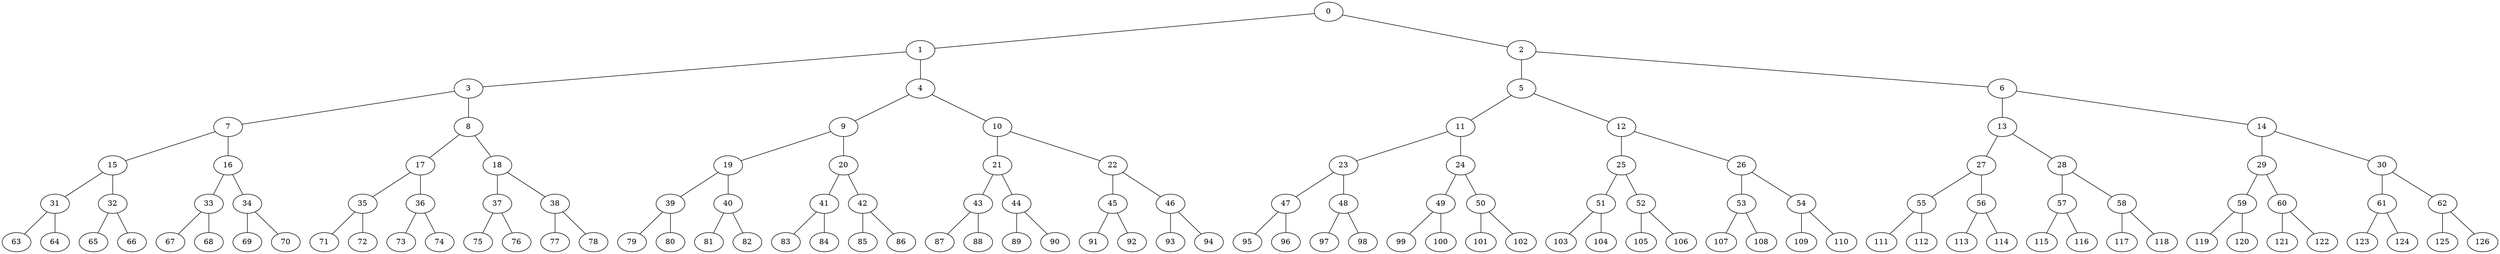 strict graph  {
0 [wins="[(7, 4), (-3, 6), (7, 6)]"];
1 [wins="[(7, 4)]"];
2 [wins="[(-3, 6), (7, 6)]"];
3 [wins="[(0, 0)]"];
4 [wins="[(7, 4)]"];
5 [wins="[(-3, 6), (7, 6)]"];
6 [wins="[(6, 1)]"];
7 [wins="[(0, 0)]"];
8 [wins="[(-1, 7), (-1, 8)]"];
9 [wins="[(7, 4)]"];
10 [wins="[(-7, 2)]"];
11 [wins="[(4, -2)]"];
12 [wins="[(-3, 6), (7, 6)]"];
13 [wins="[(6, 1)]"];
14 [wins="[(-8, 4)]"];
15 [wins="[(0, 0)]"];
16 [wins="[(0, -5)]"];
17 [wins="[(6, 7)]"];
18 [wins="[(-1, 7), (-1, 8)]"];
19 [wins="[(2, 0)]"];
20 [wins="[(7, 4)]"];
21 [wins="[(-7, 2)]"];
22 [wins="[(5, -5), (-2, -5)]"];
23 [wins="[(8, -3)]"];
24 [wins="[(4, -2)]"];
25 [wins="[(-3, 6)]"];
26 [wins="[(7, 6)]"];
27 [wins="[(6, 1)]"];
28 [wins="[(4, -3)]"];
29 [wins="[(5, -4), (0, -4)]"];
30 [wins="[(-8, 4)]"];
31 [wins="[(0, 0)]"];
32 [wins="[(-2, 5)]"];
33 [wins="[(-5, 5)]"];
34 [wins="[(0, -5)]"];
35 [wins="[(6, 7)]"];
36 [wins="[(2, 9)]"];
37 [wins="[(-1, 7)]"];
38 [wins="[(-1, 8)]"];
39 [wins="[(2, 0)]"];
40 [wins="[(-4, 6)]"];
41 [wins="[(7, 4)]"];
42 [wins="[(0, 2)]"];
43 [wins="[(-7, 2)]"];
44 [wins="[(-9, 7)]"];
45 [wins="[(-8, 8)]"];
46 [wins="[(5, -5), (-2, -5)]"];
47 [wins="[(8, -3)]"];
48 [wins="[(-1, 6)]"];
49 [wins="[(0, 3)]"];
50 [wins="[(4, -2)]"];
51 [wins="[(-3, 6)]"];
52 [wins="[(-7, 1)]"];
53 [wins="[(-2, -3)]"];
54 [wins="[(7, 6)]"];
55 [wins="[(6, 1)]"];
56 [wins="[(2, -3)]"];
57 [wins="[(4, -3)]"];
58 [wins="[(0, -9)]"];
59 [wins="[(5, -4), (0, -4)]"];
60 [wins="[(-3, -2)]"];
61 [wins="[(-10, 5)]"];
62 [wins="[(-8, 4)]"];
63 [wins="[(0, 0)]"];
64 [wins="[(0, -7)]"];
65 [wins="[(-7, 2)]"];
66 [wins="[(-2, 5)]"];
67 [wins="[(-5, 5)]"];
68 [wins="[(9, -7)]"];
69 [wins="[(0, -5)]"];
70 [wins="[(-6, -10)]"];
71 [wins="[(-4, -6)]"];
72 [wins="[(6, 7)]"];
73 [wins="[(-6, -5)]"];
74 [wins="[(2, 9)]"];
75 [wins="[(-1, 6)]"];
76 [wins="[(-1, 7)]"];
77 [wins="[(-2, -2)]"];
78 [wins="[(-1, 8)]"];
79 [wins="[(2, 0)]"];
80 [wins="[(-2, -9)]"];
81 [wins="[(-10, 2)]"];
82 [wins="[(-4, 6)]"];
83 [wins="[(2, -1)]"];
84 [wins="[(7, 4)]"];
85 [wins="[(6, -2)]"];
86 [wins="[(0, 2)]"];
87 [wins="[(-7, 2)]"];
88 [wins="[(-8, -10)]"];
89 [wins="[(-5, -9)]"];
90 [wins="[(-9, 7)]"];
91 [wins="[(8, -6)]"];
92 [wins="[(-8, 8)]"];
93 [wins="[(5, -5)]"];
94 [wins="[(-2, -5)]"];
95 [wins="[(8, -3)]"];
96 [wins="[(1, -4)]"];
97 [wins="[(8, -8)]"];
98 [wins="[(-1, 6)]"];
99 [wins="[(0, 3)]"];
100 [wins="[(5, -1)]"];
101 [wins="[(-7, -8)]"];
102 [wins="[(4, -2)]"];
103 [wins="[(-3, 6)]"];
104 [wins="[(-9, -8)]"];
105 [wins="[(-7, 1)]"];
106 [wins="[(7, -4)]"];
107 [wins="[(-2, -3)]"];
108 [wins="[(4, -9)]"];
109 [wins="[(7, 6)]"];
110 [wins="[(-3, 1)]"];
111 [wins="[(-8, -9)]"];
112 [wins="[(6, 1)]"];
113 [wins="[(-4, -7)]"];
114 [wins="[(2, -3)]"];
115 [wins="[(-2, -4)]"];
116 [wins="[(4, -3)]"];
117 [wins="[(0, -9)]"];
118 [wins="[(-5, -10)]"];
119 [wins="[(5, -4)]"];
120 [wins="[(0, -4)]"];
121 [wins="[(-3, -2)]"];
122 [wins="[(8, -6)]"];
123 [wins="[(-6, 2)]"];
124 [wins="[(-10, 5)]"];
125 [wins="[(-2, -8)]"];
126 [wins="[(-8, 4)]"];
0 -- 1;
0 -- 2;
1 -- 3;
1 -- 4;
2 -- 5;
2 -- 6;
3 -- 7;
3 -- 8;
4 -- 9;
4 -- 10;
5 -- 11;
5 -- 12;
6 -- 13;
6 -- 14;
7 -- 15;
7 -- 16;
8 -- 17;
8 -- 18;
9 -- 19;
9 -- 20;
10 -- 21;
10 -- 22;
11 -- 23;
11 -- 24;
12 -- 25;
12 -- 26;
13 -- 27;
13 -- 28;
14 -- 29;
14 -- 30;
15 -- 31;
15 -- 32;
16 -- 33;
16 -- 34;
17 -- 35;
17 -- 36;
18 -- 37;
18 -- 38;
19 -- 39;
19 -- 40;
20 -- 41;
20 -- 42;
21 -- 43;
21 -- 44;
22 -- 45;
22 -- 46;
23 -- 47;
23 -- 48;
24 -- 49;
24 -- 50;
25 -- 51;
25 -- 52;
26 -- 53;
26 -- 54;
27 -- 55;
27 -- 56;
28 -- 57;
28 -- 58;
29 -- 59;
29 -- 60;
30 -- 61;
30 -- 62;
31 -- 63;
31 -- 64;
32 -- 65;
32 -- 66;
33 -- 67;
33 -- 68;
34 -- 69;
34 -- 70;
35 -- 71;
35 -- 72;
36 -- 73;
36 -- 74;
37 -- 75;
37 -- 76;
38 -- 77;
38 -- 78;
39 -- 79;
39 -- 80;
40 -- 81;
40 -- 82;
41 -- 83;
41 -- 84;
42 -- 85;
42 -- 86;
43 -- 87;
43 -- 88;
44 -- 89;
44 -- 90;
45 -- 91;
45 -- 92;
46 -- 93;
46 -- 94;
47 -- 95;
47 -- 96;
48 -- 97;
48 -- 98;
49 -- 99;
49 -- 100;
50 -- 101;
50 -- 102;
51 -- 103;
51 -- 104;
52 -- 105;
52 -- 106;
53 -- 107;
53 -- 108;
54 -- 109;
54 -- 110;
55 -- 111;
55 -- 112;
56 -- 113;
56 -- 114;
57 -- 115;
57 -- 116;
58 -- 117;
58 -- 118;
59 -- 119;
59 -- 120;
60 -- 121;
60 -- 122;
61 -- 123;
61 -- 124;
62 -- 125;
62 -- 126;
}
